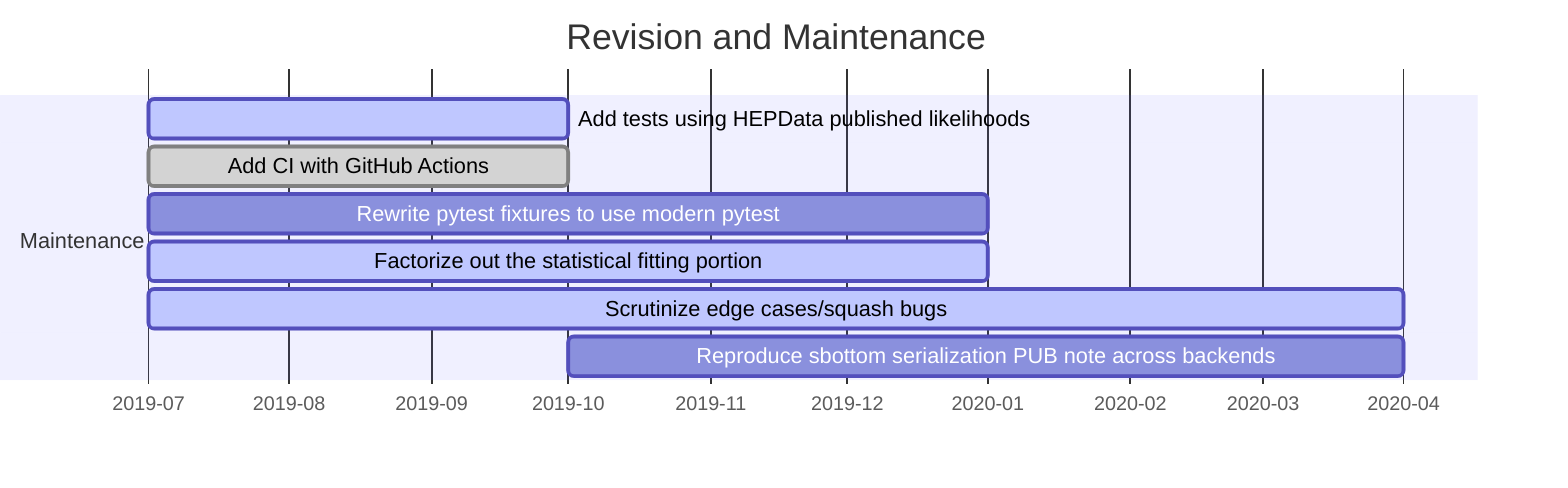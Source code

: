 gantt
    dateFormat YYYY-Q
    axisFormat  %Y-%m
    title Revision and Maintenance

    section Maintenance
    Add tests using HEPData published likelihoods           :active, 2019-3, 2019-4
    Add CI with GitHub Actions                              :done,   2019-3, 2019-4
    Rewrite pytest fixtures to use modern pytest            :        2019-3, 2020-1
    Factorize out the statistical fitting portion           :active, 2019-3, 2020-1
    Scrutinize edge cases/squash bugs                       :active, 2019-3, 2020-2
    Reproduce sbottom serialization PUB note across backends:        2019-4, 2020-2
